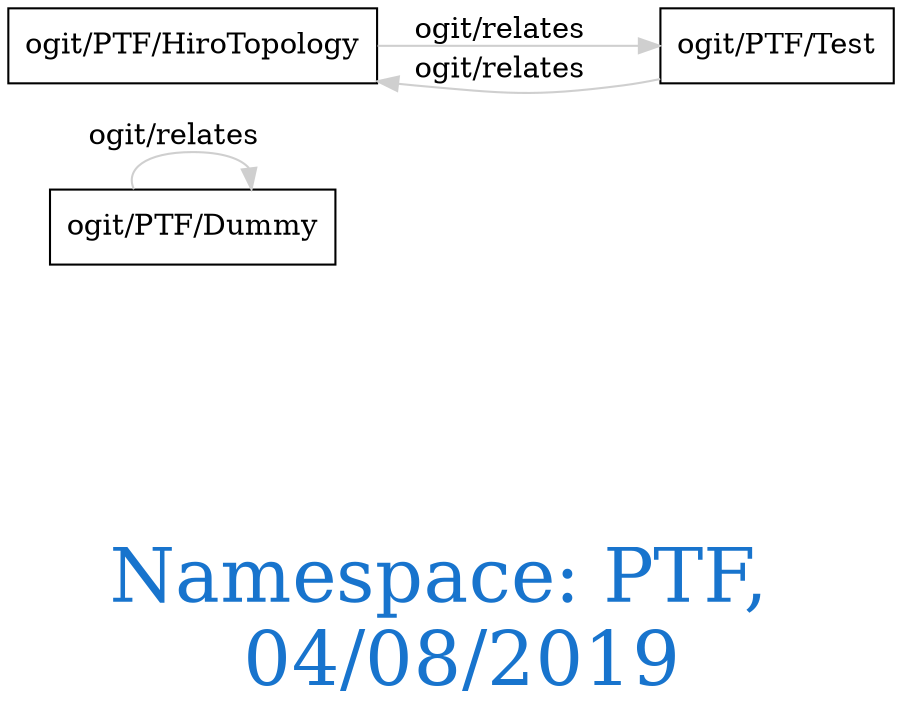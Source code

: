 digraph OGIT_ontology {
 graph [ rankdir= LR,fontsize = 36,
fontcolor= dodgerblue3,label = "\n\n\nNamespace: PTF, \n 04/08/2019"];
node[shape=polygon];
edge [  color="gray81"];

   "ogit/PTF/Dummy" -> "ogit/PTF/Dummy" [label="ogit/relates    "];
   "ogit/PTF/HiroTopology" -> "ogit/PTF/Test" [label="ogit/relates    "];
   "ogit/PTF/Test" -> "ogit/PTF/HiroTopology" [label="ogit/relates    "];
}
